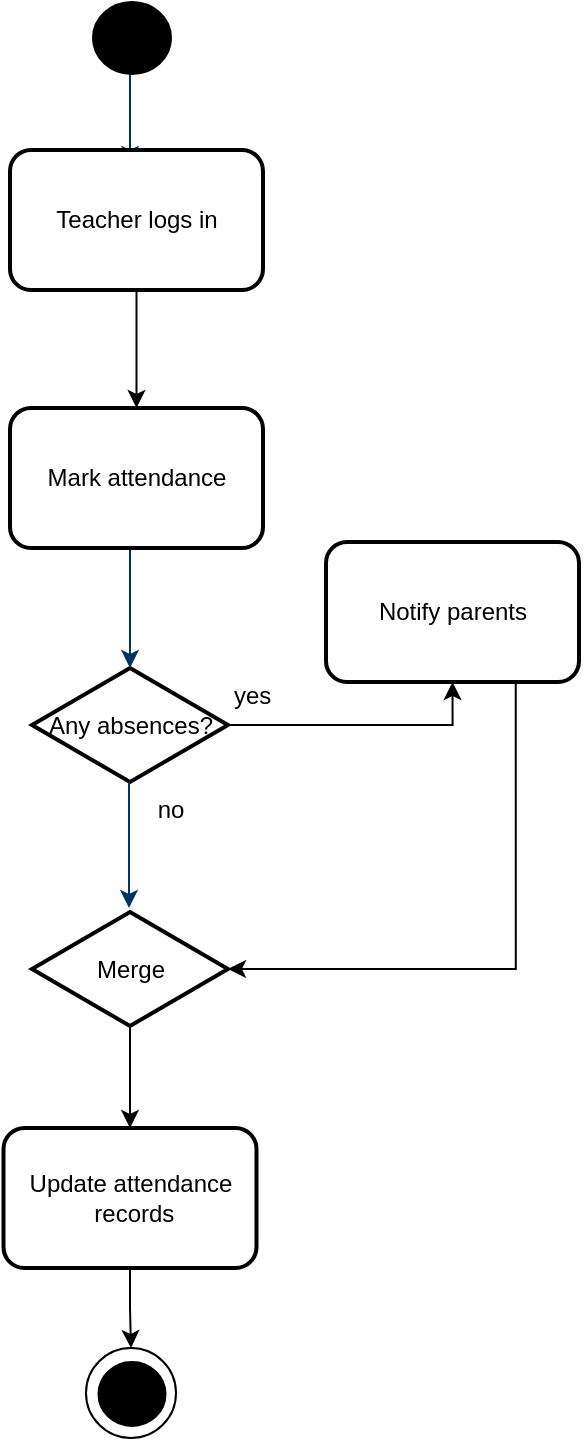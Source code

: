 <mxfile version="26.2.14">
  <diagram id="6a731a19-8d31-9384-78a2-239565b7b9f0" name="Page-1">
    <mxGraphModel dx="925" dy="540" grid="0" gridSize="10" guides="1" tooltips="1" connect="1" arrows="1" fold="1" page="1" pageScale="1" pageWidth="1169" pageHeight="827" background="none" math="0" shadow="0">
      <root>
        <mxCell id="0" />
        <mxCell id="1" parent="0" />
        <mxCell id="-6Nkia1O1ybfWVJIbkWZ-69" value="" style="ellipse;whiteSpace=wrap;html=1;aspect=fixed;" vertex="1" parent="1">
          <mxGeometry x="298" y="730" width="45" height="45" as="geometry" />
        </mxCell>
        <mxCell id="-6Nkia1O1ybfWVJIbkWZ-62" style="edgeStyle=orthogonalEdgeStyle;rounded=0;orthogonalLoop=1;jettySize=auto;html=1;exitX=1;exitY=0.5;exitDx=0;exitDy=0;exitPerimeter=0;entryX=0.5;entryY=1;entryDx=0;entryDy=0;" edge="1" parent="1" source="6" target="-6Nkia1O1ybfWVJIbkWZ-61">
          <mxGeometry relative="1" as="geometry">
            <mxPoint x="553" y="387" as="targetPoint" />
          </mxGeometry>
        </mxCell>
        <mxCell id="6" value="Any absences?" style="shape=mxgraph.flowchart.decision;strokeWidth=2;gradientColor=none;gradientDirection=north;fontStyle=0;html=1;" parent="1" vertex="1">
          <mxGeometry x="271" y="390" width="98" height="57" as="geometry" />
        </mxCell>
        <mxCell id="7" style="fontStyle=1;strokeColor=#003366;strokeWidth=1;html=1;" parent="1" edge="1">
          <mxGeometry relative="1" as="geometry">
            <mxPoint x="320" y="90" as="sourcePoint" />
            <mxPoint x="320" y="138" as="targetPoint" />
          </mxGeometry>
        </mxCell>
        <mxCell id="9" style="entryX=0.5;entryY=0;entryPerimeter=0;fontStyle=1;strokeColor=#003366;strokeWidth=1;html=1;" parent="1" target="6" edge="1">
          <mxGeometry relative="1" as="geometry">
            <mxPoint x="320" y="330" as="sourcePoint" />
          </mxGeometry>
        </mxCell>
        <mxCell id="11" value="yes" style="text;fontStyle=0;html=1;strokeColor=none;gradientColor=none;fillColor=none;strokeWidth=2;" parent="1" vertex="1">
          <mxGeometry x="370" y="390" width="40" height="26" as="geometry" />
        </mxCell>
        <mxCell id="12" value="" style="edgeStyle=elbowEdgeStyle;elbow=horizontal;fontColor=#001933;fontStyle=1;strokeColor=#003366;strokeWidth=1;html=1;" parent="1" source="6" edge="1">
          <mxGeometry width="100" height="100" as="geometry">
            <mxPoint y="100" as="sourcePoint" />
            <mxPoint x="319.706" y="510" as="targetPoint" />
          </mxGeometry>
        </mxCell>
        <mxCell id="14" value="no" style="text;fontStyle=0;html=1;strokeColor=none;gradientColor=none;fillColor=none;strokeWidth=2;align=center;" parent="1" vertex="1">
          <mxGeometry x="320" y="447" width="40" height="26" as="geometry" />
        </mxCell>
        <mxCell id="-6Nkia1O1ybfWVJIbkWZ-64" style="edgeStyle=orthogonalEdgeStyle;rounded=0;orthogonalLoop=1;jettySize=auto;html=1;exitX=0.5;exitY=1;exitDx=0;exitDy=0;entryX=0.5;entryY=0;entryDx=0;entryDy=0;" edge="1" parent="1" source="-6Nkia1O1ybfWVJIbkWZ-55" target="-6Nkia1O1ybfWVJIbkWZ-60">
          <mxGeometry relative="1" as="geometry" />
        </mxCell>
        <mxCell id="-6Nkia1O1ybfWVJIbkWZ-55" value="&lt;span style=&quot;text-wrap-mode: nowrap;&quot;&gt;Teacher logs in&lt;/span&gt;" style="rounded=1;whiteSpace=wrap;html=1;strokeWidth=2;" vertex="1" parent="1">
          <mxGeometry x="260" y="131" width="126.5" height="70" as="geometry" />
        </mxCell>
        <mxCell id="-6Nkia1O1ybfWVJIbkWZ-58" value="" style="ellipse;shape=doubleEllipse;whiteSpace=wrap;html=1;fillColor=#000000;" vertex="1" parent="1">
          <mxGeometry x="301.5" y="57" width="39" height="36" as="geometry" />
        </mxCell>
        <mxCell id="-6Nkia1O1ybfWVJIbkWZ-60" value="&lt;span style=&quot;text-wrap-mode: nowrap;&quot;&gt;Mark attendance&lt;/span&gt;" style="rounded=1;whiteSpace=wrap;html=1;strokeWidth=2;" vertex="1" parent="1">
          <mxGeometry x="260" y="260" width="126.5" height="70" as="geometry" />
        </mxCell>
        <mxCell id="-6Nkia1O1ybfWVJIbkWZ-61" value="&lt;span style=&quot;text-wrap-mode: nowrap;&quot;&gt;Notify parents&lt;/span&gt;" style="rounded=1;whiteSpace=wrap;html=1;strokeWidth=2;" vertex="1" parent="1">
          <mxGeometry x="418" y="327" width="126.5" height="70" as="geometry" />
        </mxCell>
        <mxCell id="-6Nkia1O1ybfWVJIbkWZ-67" style="edgeStyle=orthogonalEdgeStyle;rounded=0;orthogonalLoop=1;jettySize=auto;html=1;exitX=0.5;exitY=1;exitDx=0;exitDy=0;exitPerimeter=0;entryX=0.5;entryY=0;entryDx=0;entryDy=0;" edge="1" parent="1" source="-6Nkia1O1ybfWVJIbkWZ-65" target="-6Nkia1O1ybfWVJIbkWZ-66">
          <mxGeometry relative="1" as="geometry" />
        </mxCell>
        <mxCell id="-6Nkia1O1ybfWVJIbkWZ-65" value="Merge" style="shape=mxgraph.flowchart.decision;strokeWidth=2;gradientColor=none;gradientDirection=north;fontStyle=0;html=1;" vertex="1" parent="1">
          <mxGeometry x="271" y="512" width="98" height="57" as="geometry" />
        </mxCell>
        <mxCell id="-6Nkia1O1ybfWVJIbkWZ-70" style="edgeStyle=orthogonalEdgeStyle;rounded=0;orthogonalLoop=1;jettySize=auto;html=1;exitX=0.5;exitY=1;exitDx=0;exitDy=0;entryX=0.5;entryY=0;entryDx=0;entryDy=0;" edge="1" parent="1" source="-6Nkia1O1ybfWVJIbkWZ-66" target="-6Nkia1O1ybfWVJIbkWZ-69">
          <mxGeometry relative="1" as="geometry" />
        </mxCell>
        <mxCell id="-6Nkia1O1ybfWVJIbkWZ-66" value="&lt;span style=&quot;text-wrap-mode: nowrap;&quot;&gt;Update attendance&lt;/span&gt;&lt;div&gt;&lt;span style=&quot;text-wrap-mode: nowrap;&quot;&gt;&amp;nbsp;records&lt;/span&gt;&lt;/div&gt;" style="rounded=1;whiteSpace=wrap;html=1;strokeWidth=2;" vertex="1" parent="1">
          <mxGeometry x="256.75" y="620" width="126.5" height="70" as="geometry" />
        </mxCell>
        <mxCell id="-6Nkia1O1ybfWVJIbkWZ-68" value="" style="ellipse;shape=doubleEllipse;whiteSpace=wrap;html=1;fillColor=#000000;" vertex="1" parent="1">
          <mxGeometry x="304.25" y="737" width="33.5" height="32" as="geometry" />
        </mxCell>
        <mxCell id="-6Nkia1O1ybfWVJIbkWZ-71" style="edgeStyle=orthogonalEdgeStyle;rounded=0;orthogonalLoop=1;jettySize=auto;html=1;exitX=0.75;exitY=1;exitDx=0;exitDy=0;entryX=1;entryY=0.5;entryDx=0;entryDy=0;entryPerimeter=0;" edge="1" parent="1" source="-6Nkia1O1ybfWVJIbkWZ-61" target="-6Nkia1O1ybfWVJIbkWZ-65">
          <mxGeometry relative="1" as="geometry" />
        </mxCell>
      </root>
    </mxGraphModel>
  </diagram>
</mxfile>
